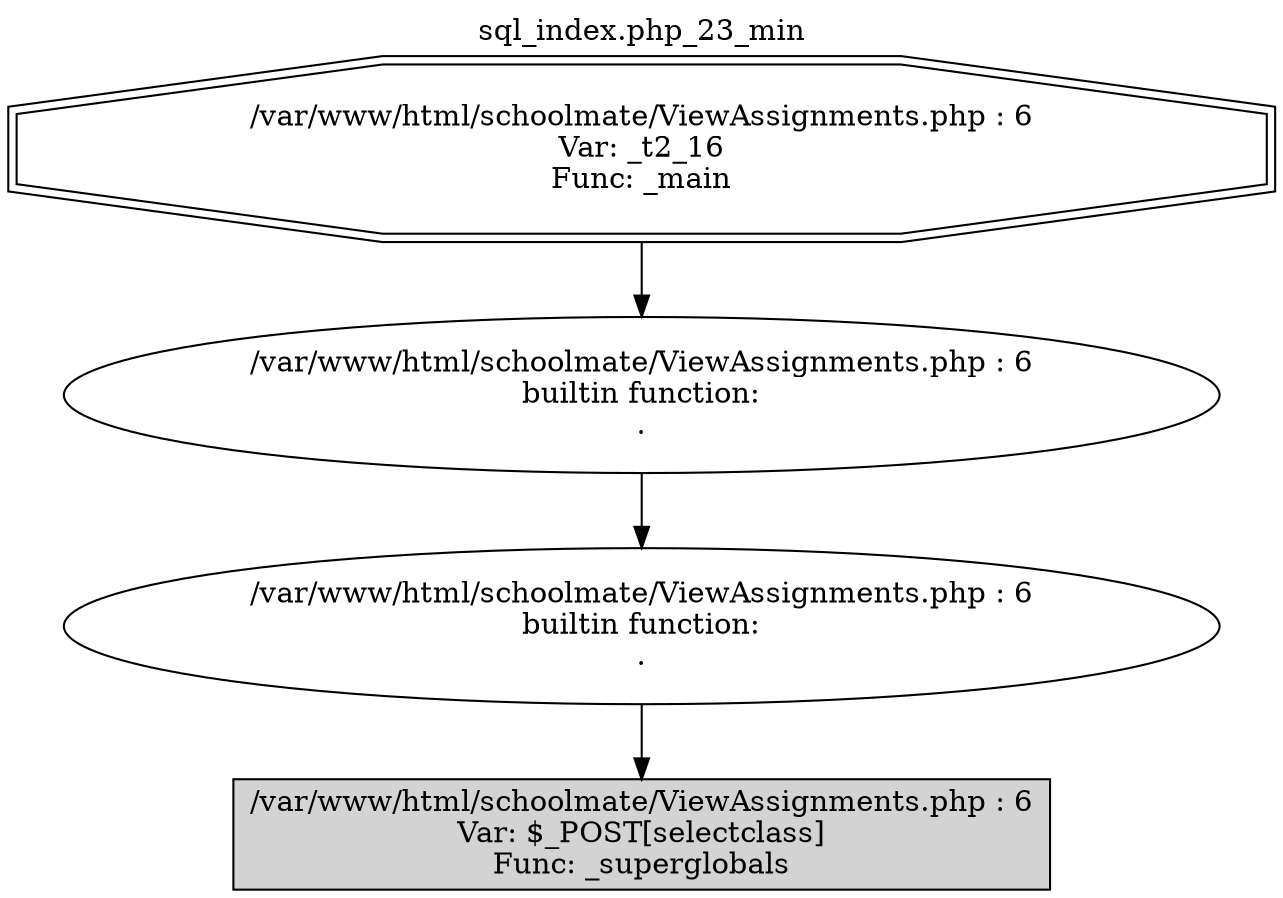 digraph cfg {
  label="sql_index.php_23_min";
  labelloc=t;
  n1 [shape=doubleoctagon, label="/var/www/html/schoolmate/ViewAssignments.php : 6\nVar: _t2_16\nFunc: _main\n"];
  n2 [shape=ellipse, label="/var/www/html/schoolmate/ViewAssignments.php : 6\nbuiltin function:\n.\n"];
  n3 [shape=ellipse, label="/var/www/html/schoolmate/ViewAssignments.php : 6\nbuiltin function:\n.\n"];
  n4 [shape=box, label="/var/www/html/schoolmate/ViewAssignments.php : 6\nVar: $_POST[selectclass]\nFunc: _superglobals\n",style=filled];
  n1 -> n2;
  n2 -> n3;
  n3 -> n4;
}
